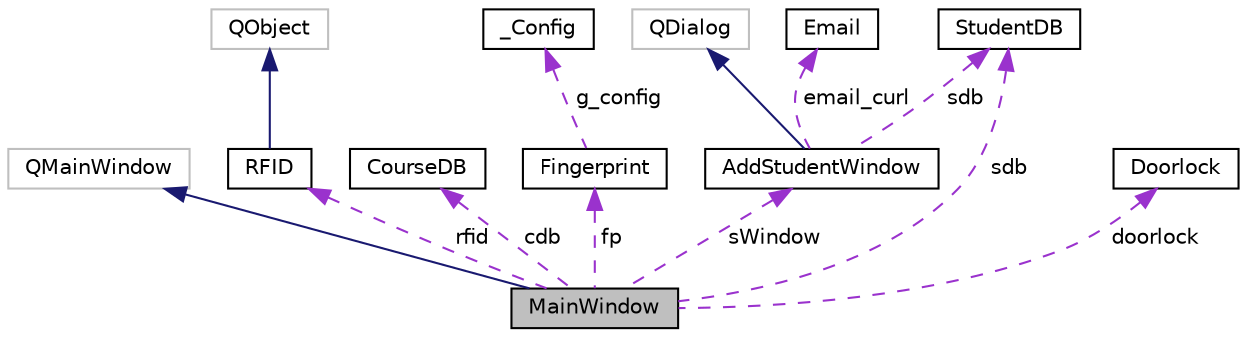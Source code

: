 digraph "MainWindow"
{
  edge [fontname="Helvetica",fontsize="10",labelfontname="Helvetica",labelfontsize="10"];
  node [fontname="Helvetica",fontsize="10",shape=record];
  Node1 [label="MainWindow",height=0.2,width=0.4,color="black", fillcolor="grey75", style="filled", fontcolor="black"];
  Node2 -> Node1 [dir="back",color="midnightblue",fontsize="10",style="solid",fontname="Helvetica"];
  Node2 [label="QMainWindow",height=0.2,width=0.4,color="grey75", fillcolor="white", style="filled"];
  Node3 -> Node1 [dir="back",color="darkorchid3",fontsize="10",style="dashed",label=" rfid" ,fontname="Helvetica"];
  Node3 [label="RFID",height=0.2,width=0.4,color="black", fillcolor="white", style="filled",URL="$class_r_f_i_d.html",tooltip="RFID Class. Inherits from QObject. "];
  Node4 -> Node3 [dir="back",color="midnightblue",fontsize="10",style="solid",fontname="Helvetica"];
  Node4 [label="QObject",height=0.2,width=0.4,color="grey75", fillcolor="white", style="filled"];
  Node5 -> Node1 [dir="back",color="darkorchid3",fontsize="10",style="dashed",label=" cdb" ,fontname="Helvetica"];
  Node5 [label="CourseDB",height=0.2,width=0.4,color="black", fillcolor="white", style="filled",URL="$class_course_d_b.html"];
  Node6 -> Node1 [dir="back",color="darkorchid3",fontsize="10",style="dashed",label=" fp" ,fontname="Helvetica"];
  Node6 [label="Fingerprint",height=0.2,width=0.4,color="black", fillcolor="white", style="filled",URL="$class_fingerprint.html",tooltip="A class for managing the fingerprint sensor. "];
  Node7 -> Node6 [dir="back",color="darkorchid3",fontsize="10",style="dashed",label=" g_config" ,fontname="Helvetica"];
  Node7 [label="_Config",height=0.2,width=0.4,color="black", fillcolor="white", style="filled",URL="$struct___config.html"];
  Node8 -> Node1 [dir="back",color="darkorchid3",fontsize="10",style="dashed",label=" sWindow" ,fontname="Helvetica"];
  Node8 [label="AddStudentWindow",height=0.2,width=0.4,color="black", fillcolor="white", style="filled",URL="$class_add_student_window.html",tooltip="A class for add student window. Inherits from QDialog. "];
  Node9 -> Node8 [dir="back",color="midnightblue",fontsize="10",style="solid",fontname="Helvetica"];
  Node9 [label="QDialog",height=0.2,width=0.4,color="grey75", fillcolor="white", style="filled"];
  Node10 -> Node8 [dir="back",color="darkorchid3",fontsize="10",style="dashed",label=" email_curl" ,fontname="Helvetica"];
  Node10 [label="Email",height=0.2,width=0.4,color="black", fillcolor="white", style="filled",URL="$class_email.html",tooltip="A Class for managing email types and template using SendGrid. "];
  Node11 -> Node8 [dir="back",color="darkorchid3",fontsize="10",style="dashed",label=" sdb" ,fontname="Helvetica"];
  Node11 [label="StudentDB",height=0.2,width=0.4,color="black", fillcolor="white", style="filled",URL="$class_student_d_b.html"];
  Node11 -> Node1 [dir="back",color="darkorchid3",fontsize="10",style="dashed",label=" sdb" ,fontname="Helvetica"];
  Node12 -> Node1 [dir="back",color="darkorchid3",fontsize="10",style="dashed",label=" doorlock" ,fontname="Helvetica"];
  Node12 [label="Doorlock",height=0.2,width=0.4,color="black", fillcolor="white", style="filled",URL="$class_doorlock.html",tooltip="A class for simulating a doorlock mechanism by a LED using GPIO in raspberry pi. "];
}

